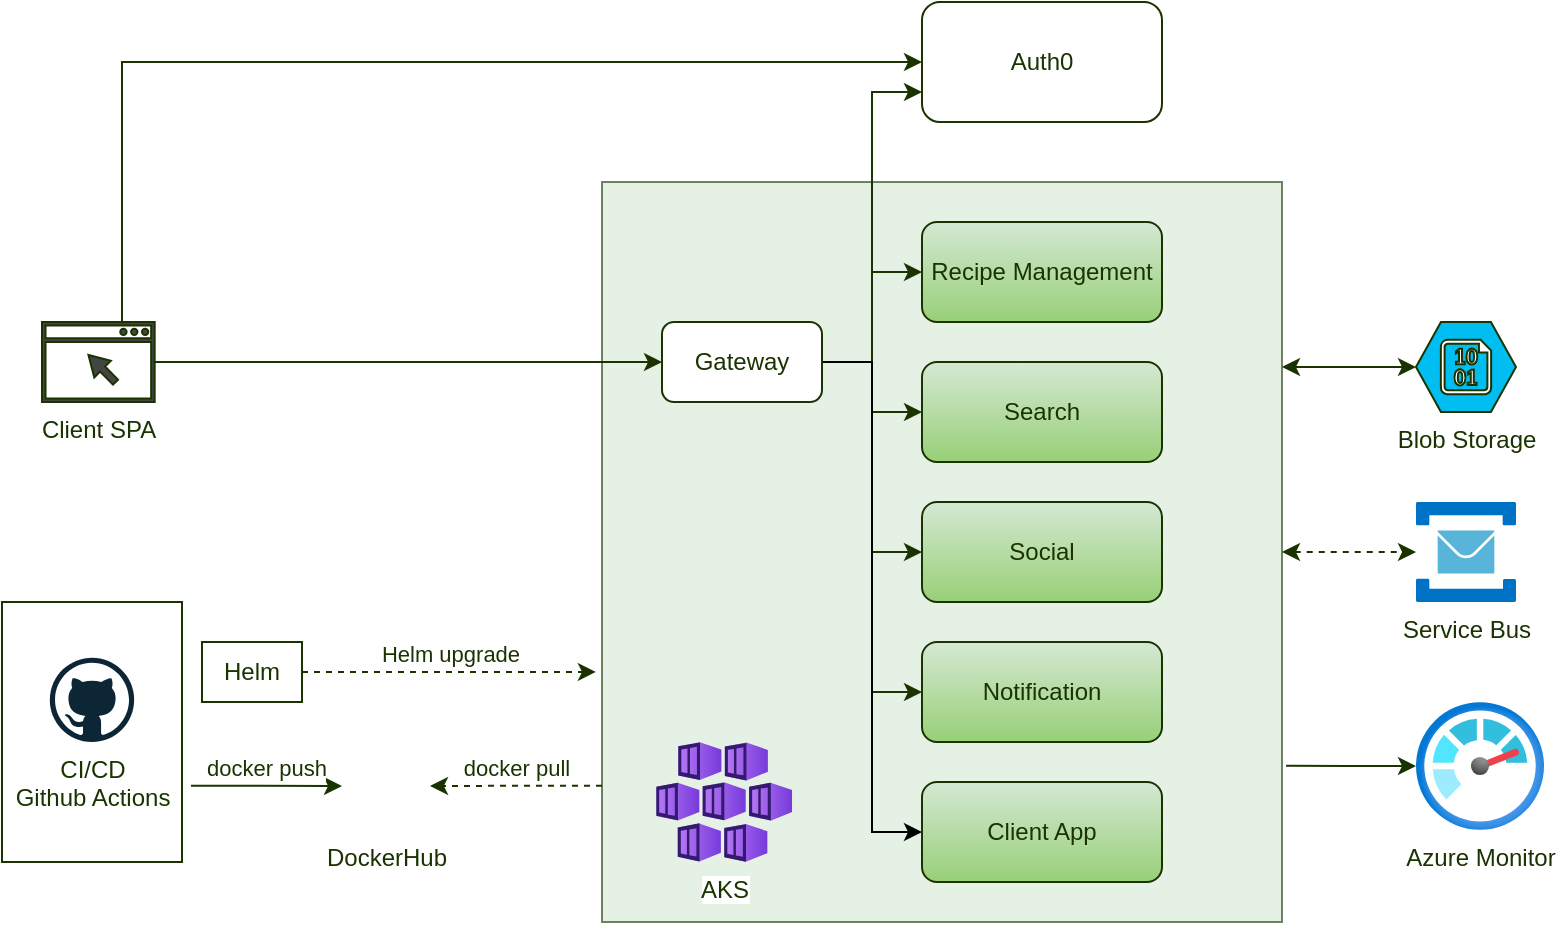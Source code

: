<mxfile version="24.6.5" type="device" pages="2">
  <diagram name="Page-1" id="viHTv6oO_k8j3uudkfNU">
    <mxGraphModel dx="1434" dy="738" grid="1" gridSize="10" guides="1" tooltips="1" connect="1" arrows="1" fold="1" page="1" pageScale="1" pageWidth="850" pageHeight="1100" math="0" shadow="0">
      <root>
        <mxCell id="0" />
        <mxCell id="1" parent="0" />
        <mxCell id="ighwz0HbPTGXmbN5taQX-13" value="docker pull" style="edgeStyle=orthogonalEdgeStyle;rounded=0;orthogonalLoop=1;jettySize=auto;html=1;exitX=0;exitY=0.816;exitDx=0;exitDy=0;entryX=1;entryY=0.5;entryDx=0;entryDy=0;dashed=1;verticalAlign=bottom;strokeColor=#1A3300;fontColor=#1A3300;exitPerimeter=0;" edge="1" parent="1" source="mgt6Wl1Z-zLsgg6gZdPj-20" target="ighwz0HbPTGXmbN5taQX-11">
          <mxGeometry relative="1" as="geometry" />
        </mxCell>
        <mxCell id="ighwz0HbPTGXmbN5taQX-18" style="edgeStyle=orthogonalEdgeStyle;rounded=0;orthogonalLoop=1;jettySize=auto;html=1;exitX=1;exitY=0.5;exitDx=0;exitDy=0;startArrow=classic;startFill=1;dashed=1;strokeColor=#1A3300;fontColor=#1A3300;" edge="1" parent="1" source="mgt6Wl1Z-zLsgg6gZdPj-20" target="mgt6Wl1Z-zLsgg6gZdPj-8">
          <mxGeometry relative="1" as="geometry" />
        </mxCell>
        <mxCell id="mgt6Wl1Z-zLsgg6gZdPj-20" value="" style="rounded=0;whiteSpace=wrap;html=1;strokeColor=#1A3300;fillColor=#d5e8d4;opacity=60;fontColor=#1A3300;" parent="1" vertex="1">
          <mxGeometry x="320" y="200" width="340" height="370" as="geometry" />
        </mxCell>
        <mxCell id="mgt6Wl1Z-zLsgg6gZdPj-13" style="edgeStyle=orthogonalEdgeStyle;rounded=0;orthogonalLoop=1;jettySize=auto;html=1;entryX=0;entryY=0.5;entryDx=0;entryDy=0;strokeColor=#1A3300;fontColor=#1A3300;" parent="1" source="mgt6Wl1Z-zLsgg6gZdPj-1" target="mgt6Wl1Z-zLsgg6gZdPj-2" edge="1">
          <mxGeometry relative="1" as="geometry">
            <Array as="points">
              <mxPoint x="80" y="140" />
            </Array>
          </mxGeometry>
        </mxCell>
        <mxCell id="mgt6Wl1Z-zLsgg6gZdPj-14" style="edgeStyle=orthogonalEdgeStyle;rounded=0;orthogonalLoop=1;jettySize=auto;html=1;entryX=0;entryY=0.5;entryDx=0;entryDy=0;strokeColor=#1A3300;fontColor=#1A3300;" parent="1" source="mgt6Wl1Z-zLsgg6gZdPj-1" target="mgt6Wl1Z-zLsgg6gZdPj-7" edge="1">
          <mxGeometry relative="1" as="geometry" />
        </mxCell>
        <mxCell id="mgt6Wl1Z-zLsgg6gZdPj-1" value="Client SPA" style="sketch=0;pointerEvents=1;shadow=0;dashed=0;html=1;strokeColor=#1A3300;fillColor=#434445;aspect=fixed;labelPosition=center;verticalLabelPosition=bottom;verticalAlign=top;align=center;outlineConnect=0;shape=mxgraph.vvd.web_browser;fontColor=#1A3300;" parent="1" vertex="1">
          <mxGeometry x="40" y="270" width="56.34" height="40" as="geometry" />
        </mxCell>
        <mxCell id="mgt6Wl1Z-zLsgg6gZdPj-2" value="Auth0" style="rounded=1;whiteSpace=wrap;html=1;strokeColor=#1A3300;fontColor=#1A3300;" parent="1" vertex="1">
          <mxGeometry x="480" y="110" width="120" height="60" as="geometry" />
        </mxCell>
        <mxCell id="mgt6Wl1Z-zLsgg6gZdPj-3" value="Recipe Management" style="rounded=1;whiteSpace=wrap;html=1;strokeColor=#1A3300;fillColor=#d5e8d4;gradientColor=#97d077;fontColor=#1A3300;" parent="1" vertex="1">
          <mxGeometry x="480" y="220" width="120" height="50" as="geometry" />
        </mxCell>
        <mxCell id="mgt6Wl1Z-zLsgg6gZdPj-4" value="Social" style="rounded=1;whiteSpace=wrap;html=1;strokeColor=#1A3300;fillColor=#d5e8d4;gradientColor=#97d077;fontColor=#1A3300;" parent="1" vertex="1">
          <mxGeometry x="480" y="360" width="120" height="50" as="geometry" />
        </mxCell>
        <mxCell id="mgt6Wl1Z-zLsgg6gZdPj-5" value="Search" style="rounded=1;whiteSpace=wrap;html=1;strokeColor=#1A3300;fillColor=#d5e8d4;gradientColor=#97d077;fontColor=#1A3300;" parent="1" vertex="1">
          <mxGeometry x="480" y="290" width="120" height="50" as="geometry" />
        </mxCell>
        <mxCell id="mgt6Wl1Z-zLsgg6gZdPj-6" value="Notification" style="rounded=1;whiteSpace=wrap;html=1;strokeColor=#1A3300;fillColor=#d5e8d4;gradientColor=#97d077;fontColor=#1A3300;" parent="1" vertex="1">
          <mxGeometry x="480" y="430" width="120" height="50" as="geometry" />
        </mxCell>
        <mxCell id="mgt6Wl1Z-zLsgg6gZdPj-15" style="edgeStyle=orthogonalEdgeStyle;rounded=0;orthogonalLoop=1;jettySize=auto;html=1;exitX=1;exitY=0.5;exitDx=0;exitDy=0;entryX=0;entryY=0.5;entryDx=0;entryDy=0;strokeColor=#1A3300;fontColor=#1A3300;" parent="1" source="mgt6Wl1Z-zLsgg6gZdPj-7" target="mgt6Wl1Z-zLsgg6gZdPj-3" edge="1">
          <mxGeometry relative="1" as="geometry" />
        </mxCell>
        <mxCell id="mgt6Wl1Z-zLsgg6gZdPj-16" style="edgeStyle=orthogonalEdgeStyle;rounded=0;orthogonalLoop=1;jettySize=auto;html=1;entryX=0;entryY=0.5;entryDx=0;entryDy=0;strokeColor=#1A3300;fontColor=#1A3300;" parent="1" source="mgt6Wl1Z-zLsgg6gZdPj-7" target="mgt6Wl1Z-zLsgg6gZdPj-5" edge="1">
          <mxGeometry relative="1" as="geometry" />
        </mxCell>
        <mxCell id="mgt6Wl1Z-zLsgg6gZdPj-17" style="edgeStyle=orthogonalEdgeStyle;rounded=0;orthogonalLoop=1;jettySize=auto;html=1;entryX=0;entryY=0.5;entryDx=0;entryDy=0;strokeColor=#1A3300;fontColor=#1A3300;" parent="1" source="mgt6Wl1Z-zLsgg6gZdPj-7" target="mgt6Wl1Z-zLsgg6gZdPj-4" edge="1">
          <mxGeometry relative="1" as="geometry" />
        </mxCell>
        <mxCell id="mgt6Wl1Z-zLsgg6gZdPj-18" style="edgeStyle=orthogonalEdgeStyle;rounded=0;orthogonalLoop=1;jettySize=auto;html=1;entryX=0;entryY=0.5;entryDx=0;entryDy=0;strokeColor=#1A3300;fontColor=#1A3300;" parent="1" source="mgt6Wl1Z-zLsgg6gZdPj-7" target="mgt6Wl1Z-zLsgg6gZdPj-6" edge="1">
          <mxGeometry relative="1" as="geometry" />
        </mxCell>
        <mxCell id="mgt6Wl1Z-zLsgg6gZdPj-19" style="edgeStyle=orthogonalEdgeStyle;rounded=0;orthogonalLoop=1;jettySize=auto;html=1;entryX=0;entryY=0.75;entryDx=0;entryDy=0;strokeColor=#1A3300;fontColor=#1A3300;" parent="1" source="mgt6Wl1Z-zLsgg6gZdPj-7" target="mgt6Wl1Z-zLsgg6gZdPj-2" edge="1">
          <mxGeometry relative="1" as="geometry" />
        </mxCell>
        <mxCell id="ighwz0HbPTGXmbN5taQX-24" style="edgeStyle=orthogonalEdgeStyle;rounded=0;orthogonalLoop=1;jettySize=auto;html=1;entryX=0;entryY=0.5;entryDx=0;entryDy=0;" edge="1" parent="1" source="mgt6Wl1Z-zLsgg6gZdPj-7" target="ighwz0HbPTGXmbN5taQX-23">
          <mxGeometry relative="1" as="geometry" />
        </mxCell>
        <mxCell id="mgt6Wl1Z-zLsgg6gZdPj-7" value="Gateway" style="rounded=1;whiteSpace=wrap;html=1;strokeColor=#1A3300;fontColor=#1A3300;" parent="1" vertex="1">
          <mxGeometry x="350" y="270" width="80" height="40" as="geometry" />
        </mxCell>
        <mxCell id="mgt6Wl1Z-zLsgg6gZdPj-8" value="Service Bus" style="image;sketch=0;aspect=fixed;html=1;points=[];align=center;fontSize=12;image=img/lib/mscae/Service_Bus.svg;strokeColor=#1A3300;fontColor=#1A3300;" parent="1" vertex="1">
          <mxGeometry x="727" y="360" width="50" height="50" as="geometry" />
        </mxCell>
        <mxCell id="ighwz0HbPTGXmbN5taQX-14" value="docker push" style="edgeStyle=orthogonalEdgeStyle;rounded=0;orthogonalLoop=1;jettySize=auto;html=1;entryX=0;entryY=0.5;entryDx=0;entryDy=0;verticalAlign=bottom;exitX=1.05;exitY=0.707;exitDx=0;exitDy=0;exitPerimeter=0;strokeColor=#1A3300;fontColor=#1A3300;" edge="1" parent="1" source="ighwz0HbPTGXmbN5taQX-19" target="ighwz0HbPTGXmbN5taQX-11">
          <mxGeometry relative="1" as="geometry" />
        </mxCell>
        <mxCell id="ighwz0HbPTGXmbN5taQX-10" value="Helm upgrade" style="edgeStyle=orthogonalEdgeStyle;rounded=0;orthogonalLoop=1;jettySize=auto;html=1;dashed=1;verticalAlign=bottom;entryX=-0.009;entryY=0.662;entryDx=0;entryDy=0;entryPerimeter=0;strokeColor=#1A3300;fontColor=#1A3300;" edge="1" parent="1" source="ighwz0HbPTGXmbN5taQX-6" target="mgt6Wl1Z-zLsgg6gZdPj-20">
          <mxGeometry relative="1" as="geometry">
            <mxPoint x="278" y="430" as="targetPoint" />
          </mxGeometry>
        </mxCell>
        <mxCell id="ighwz0HbPTGXmbN5taQX-6" value="Helm" style="rounded=0;whiteSpace=wrap;html=1;strokeColor=#1A3300;fontColor=#1A3300;" vertex="1" parent="1">
          <mxGeometry x="120" y="430" width="50" height="30" as="geometry" />
        </mxCell>
        <mxCell id="ighwz0HbPTGXmbN5taQX-11" value="DockerHub" style="shape=image;html=1;verticalAlign=top;verticalLabelPosition=bottom;labelBackgroundColor=#ffffff;imageAspect=0;aspect=fixed;image=https://cdn2.iconfinder.com/data/icons/boxicons-logos/24/bxl-docker-128.png;strokeColor=#1A3300;fontColor=#1A3300;" vertex="1" parent="1">
          <mxGeometry x="190" y="480" width="44" height="44" as="geometry" />
        </mxCell>
        <mxCell id="ighwz0HbPTGXmbN5taQX-15" value="AKS" style="image;aspect=fixed;html=1;points=[];align=center;fontSize=12;image=img/lib/azure2/compute/Kubernetes_Services.svg;strokeColor=#1A3300;fontColor=#1A3300;" vertex="1" parent="1">
          <mxGeometry x="347.09" y="480" width="68" height="60" as="geometry" />
        </mxCell>
        <mxCell id="ighwz0HbPTGXmbN5taQX-16" value="Blob Storage" style="verticalLabelPosition=bottom;html=1;verticalAlign=top;align=center;strokeColor=#1A3300;fillColor=#00BEF2;shape=mxgraph.azure.storage_blob;fontColor=#1A3300;" vertex="1" parent="1">
          <mxGeometry x="727" y="270" width="50" height="45" as="geometry" />
        </mxCell>
        <mxCell id="ighwz0HbPTGXmbN5taQX-17" style="edgeStyle=orthogonalEdgeStyle;rounded=0;orthogonalLoop=1;jettySize=auto;html=1;exitX=1;exitY=0.25;exitDx=0;exitDy=0;entryX=0;entryY=0.5;entryDx=0;entryDy=0;entryPerimeter=0;startArrow=classic;startFill=1;strokeColor=#1A3300;fontColor=#1A3300;" edge="1" parent="1" source="mgt6Wl1Z-zLsgg6gZdPj-20" target="ighwz0HbPTGXmbN5taQX-16">
          <mxGeometry relative="1" as="geometry" />
        </mxCell>
        <mxCell id="ighwz0HbPTGXmbN5taQX-20" value="" style="group;strokeColor=#1A3300;fontColor=#1A3300;" vertex="1" connectable="0" parent="1">
          <mxGeometry x="20" y="410" width="90" height="130" as="geometry" />
        </mxCell>
        <mxCell id="ighwz0HbPTGXmbN5taQX-19" value="" style="rounded=0;whiteSpace=wrap;html=1;strokeColor=#1A3300;fontColor=#1A3300;" vertex="1" parent="ighwz0HbPTGXmbN5taQX-20">
          <mxGeometry width="90" height="130" as="geometry" />
        </mxCell>
        <mxCell id="ighwz0HbPTGXmbN5taQX-4" value="&lt;div&gt;CI/CD&lt;/div&gt;Github Actions" style="dashed=0;outlineConnect=0;html=1;align=center;labelPosition=center;verticalLabelPosition=bottom;verticalAlign=top;shape=mxgraph.weblogos.github;strokeColor=#1A3300;fontColor=#1A3300;" vertex="1" parent="ighwz0HbPTGXmbN5taQX-20">
          <mxGeometry x="23.91" y="27.83" width="42.17" height="42.17" as="geometry" />
        </mxCell>
        <mxCell id="ighwz0HbPTGXmbN5taQX-21" value="Azure Monitor" style="image;aspect=fixed;html=1;points=[];align=center;fontSize=12;image=img/lib/azure2/management_governance/Monitor.svg;strokeColor=#1A3300;fontColor=#1A3300;" vertex="1" parent="1">
          <mxGeometry x="727" y="460" width="64" height="64" as="geometry" />
        </mxCell>
        <mxCell id="ighwz0HbPTGXmbN5taQX-22" style="edgeStyle=orthogonalEdgeStyle;rounded=0;orthogonalLoop=1;jettySize=auto;html=1;startArrow=classic;startFill=1;strokeColor=#1A3300;fontColor=#1A3300;entryX=1.006;entryY=0.789;entryDx=0;entryDy=0;entryPerimeter=0;endArrow=none;endFill=0;" edge="1" parent="1" source="ighwz0HbPTGXmbN5taQX-21" target="mgt6Wl1Z-zLsgg6gZdPj-20">
          <mxGeometry relative="1" as="geometry">
            <mxPoint x="663" y="510" as="targetPoint" />
          </mxGeometry>
        </mxCell>
        <mxCell id="ighwz0HbPTGXmbN5taQX-23" value="Client App" style="rounded=1;whiteSpace=wrap;html=1;strokeColor=#1A3300;fillColor=#d5e8d4;gradientColor=#97d077;fontColor=#1A3300;" vertex="1" parent="1">
          <mxGeometry x="480" y="500" width="120" height="50" as="geometry" />
        </mxCell>
      </root>
    </mxGraphModel>
  </diagram>
  <diagram id="O34ylBI6jIgA1UTJkHDN" name="Page-2">
    <mxGraphModel dx="1434" dy="738" grid="1" gridSize="10" guides="1" tooltips="1" connect="1" arrows="1" fold="1" page="1" pageScale="1" pageWidth="850" pageHeight="1100" math="0" shadow="0">
      <root>
        <mxCell id="0" />
        <mxCell id="1" parent="0" />
        <mxCell id="QY6JPMLvJqN5Jd-PkiD7-18" value="User" style="ellipse;whiteSpace=wrap;html=1;aspect=fixed;dashed=1;verticalAlign=bottom;" vertex="1" parent="1">
          <mxGeometry x="310" y="470" width="200" height="200" as="geometry" />
        </mxCell>
        <mxCell id="QY6JPMLvJqN5Jd-PkiD7-14" value="Social" style="ellipse;whiteSpace=wrap;html=1;aspect=fixed;dashed=1;verticalAlign=bottom;" vertex="1" parent="1">
          <mxGeometry x="480" y="220" width="310" height="310" as="geometry" />
        </mxCell>
        <mxCell id="QY6JPMLvJqN5Jd-PkiD7-13" value="Notification" style="ellipse;whiteSpace=wrap;html=1;aspect=fixed;dashed=1;verticalAlign=bottom;" vertex="1" parent="1">
          <mxGeometry x="70" y="420" width="200" height="200" as="geometry" />
        </mxCell>
        <mxCell id="QY6JPMLvJqN5Jd-PkiD7-12" value="Search" style="ellipse;whiteSpace=wrap;html=1;aspect=fixed;dashed=1;verticalAlign=bottom;" vertex="1" parent="1">
          <mxGeometry x="315" y="50" width="190" height="190" as="geometry" />
        </mxCell>
        <mxCell id="QY6JPMLvJqN5Jd-PkiD7-11" value="Management" style="ellipse;whiteSpace=wrap;html=1;aspect=fixed;dashed=1;verticalAlign=bottom;" vertex="1" parent="1">
          <mxGeometry x="50" y="150" width="200" height="200" as="geometry" />
        </mxCell>
        <mxCell id="QY6JPMLvJqN5Jd-PkiD7-20" style="rounded=0;orthogonalLoop=1;jettySize=auto;html=1;exitX=1;exitY=1;exitDx=0;exitDy=0;entryX=0;entryY=0;entryDx=0;entryDy=0;" edge="1" parent="1" source="QY6JPMLvJqN5Jd-PkiD7-1" target="QY6JPMLvJqN5Jd-PkiD7-19">
          <mxGeometry relative="1" as="geometry" />
        </mxCell>
        <mxCell id="QY6JPMLvJqN5Jd-PkiD7-1" value="Recipe" style="ellipse;whiteSpace=wrap;html=1;" vertex="1" parent="1">
          <mxGeometry x="100" y="210" width="100" height="70" as="geometry" />
        </mxCell>
        <mxCell id="QY6JPMLvJqN5Jd-PkiD7-16" style="rounded=0;orthogonalLoop=1;jettySize=auto;html=1;entryX=1;entryY=0.5;entryDx=0;entryDy=0;" edge="1" parent="1" source="QY6JPMLvJqN5Jd-PkiD7-3" target="QY6JPMLvJqN5Jd-PkiD7-1">
          <mxGeometry relative="1" as="geometry" />
        </mxCell>
        <mxCell id="QY6JPMLvJqN5Jd-PkiD7-24" style="rounded=0;orthogonalLoop=1;jettySize=auto;html=1;exitX=0;exitY=1;exitDx=0;exitDy=0;entryX=1;entryY=0;entryDx=0;entryDy=0;" edge="1" parent="1" source="QY6JPMLvJqN5Jd-PkiD7-3" target="QY6JPMLvJqN5Jd-PkiD7-19">
          <mxGeometry relative="1" as="geometry" />
        </mxCell>
        <mxCell id="QY6JPMLvJqN5Jd-PkiD7-3" value="Comment" style="ellipse;whiteSpace=wrap;html=1;" vertex="1" parent="1">
          <mxGeometry x="570" y="240" width="120" height="80" as="geometry" />
        </mxCell>
        <mxCell id="QY6JPMLvJqN5Jd-PkiD7-17" style="rounded=0;orthogonalLoop=1;jettySize=auto;html=1;entryX=1;entryY=0.5;entryDx=0;entryDy=0;" edge="1" parent="1" source="QY6JPMLvJqN5Jd-PkiD7-4" target="QY6JPMLvJqN5Jd-PkiD7-1">
          <mxGeometry relative="1" as="geometry" />
        </mxCell>
        <mxCell id="QY6JPMLvJqN5Jd-PkiD7-23" style="rounded=0;orthogonalLoop=1;jettySize=auto;html=1;exitX=0;exitY=1;exitDx=0;exitDy=0;entryX=1;entryY=0;entryDx=0;entryDy=0;" edge="1" parent="1" source="QY6JPMLvJqN5Jd-PkiD7-4" target="QY6JPMLvJqN5Jd-PkiD7-19">
          <mxGeometry relative="1" as="geometry" />
        </mxCell>
        <mxCell id="QY6JPMLvJqN5Jd-PkiD7-4" value="Like" style="ellipse;whiteSpace=wrap;html=1;" vertex="1" parent="1">
          <mxGeometry x="590" y="330" width="120" height="80" as="geometry" />
        </mxCell>
        <mxCell id="QY6JPMLvJqN5Jd-PkiD7-22" style="rounded=0;orthogonalLoop=1;jettySize=auto;html=1;exitX=0;exitY=0.5;exitDx=0;exitDy=0;entryX=1;entryY=0;entryDx=0;entryDy=0;" edge="1" parent="1" source="QY6JPMLvJqN5Jd-PkiD7-5" target="QY6JPMLvJqN5Jd-PkiD7-19">
          <mxGeometry relative="1" as="geometry" />
        </mxCell>
        <mxCell id="QY6JPMLvJqN5Jd-PkiD7-5" value="Follow" style="ellipse;whiteSpace=wrap;html=1;" vertex="1" parent="1">
          <mxGeometry x="580" y="420" width="120" height="80" as="geometry" />
        </mxCell>
        <mxCell id="QY6JPMLvJqN5Jd-PkiD7-21" style="rounded=0;orthogonalLoop=1;jettySize=auto;html=1;exitX=1;exitY=0.5;exitDx=0;exitDy=0;entryX=0;entryY=0.5;entryDx=0;entryDy=0;" edge="1" parent="1" source="QY6JPMLvJqN5Jd-PkiD7-9" target="QY6JPMLvJqN5Jd-PkiD7-19">
          <mxGeometry relative="1" as="geometry" />
        </mxCell>
        <mxCell id="QY6JPMLvJqN5Jd-PkiD7-9" value="Notification Preferences" style="ellipse;whiteSpace=wrap;html=1;" vertex="1" parent="1">
          <mxGeometry x="90" y="480" width="120" height="80" as="geometry" />
        </mxCell>
        <mxCell id="QY6JPMLvJqN5Jd-PkiD7-15" style="rounded=0;orthogonalLoop=1;jettySize=auto;html=1;exitX=0;exitY=1;exitDx=0;exitDy=0;entryX=1;entryY=0;entryDx=0;entryDy=0;" edge="1" parent="1" source="QY6JPMLvJqN5Jd-PkiD7-10" target="QY6JPMLvJqN5Jd-PkiD7-1">
          <mxGeometry relative="1" as="geometry" />
        </mxCell>
        <mxCell id="QY6JPMLvJqN5Jd-PkiD7-10" value="Recipe" style="ellipse;whiteSpace=wrap;html=1;" vertex="1" parent="1">
          <mxGeometry x="355" y="90" width="120" height="80" as="geometry" />
        </mxCell>
        <mxCell id="QY6JPMLvJqN5Jd-PkiD7-19" value="User" style="ellipse;whiteSpace=wrap;html=1;" vertex="1" parent="1">
          <mxGeometry x="330" y="530" width="120" height="80" as="geometry" />
        </mxCell>
        <mxCell id="QY6JPMLvJqN5Jd-PkiD7-26" value="Auth0" style="text;html=1;align=center;verticalAlign=middle;whiteSpace=wrap;rounded=0;fillColor=#fff2cc;strokeColor=#d6b656;" vertex="1" parent="1">
          <mxGeometry x="480" y="610" width="60" height="30" as="geometry" />
        </mxCell>
      </root>
    </mxGraphModel>
  </diagram>
</mxfile>
